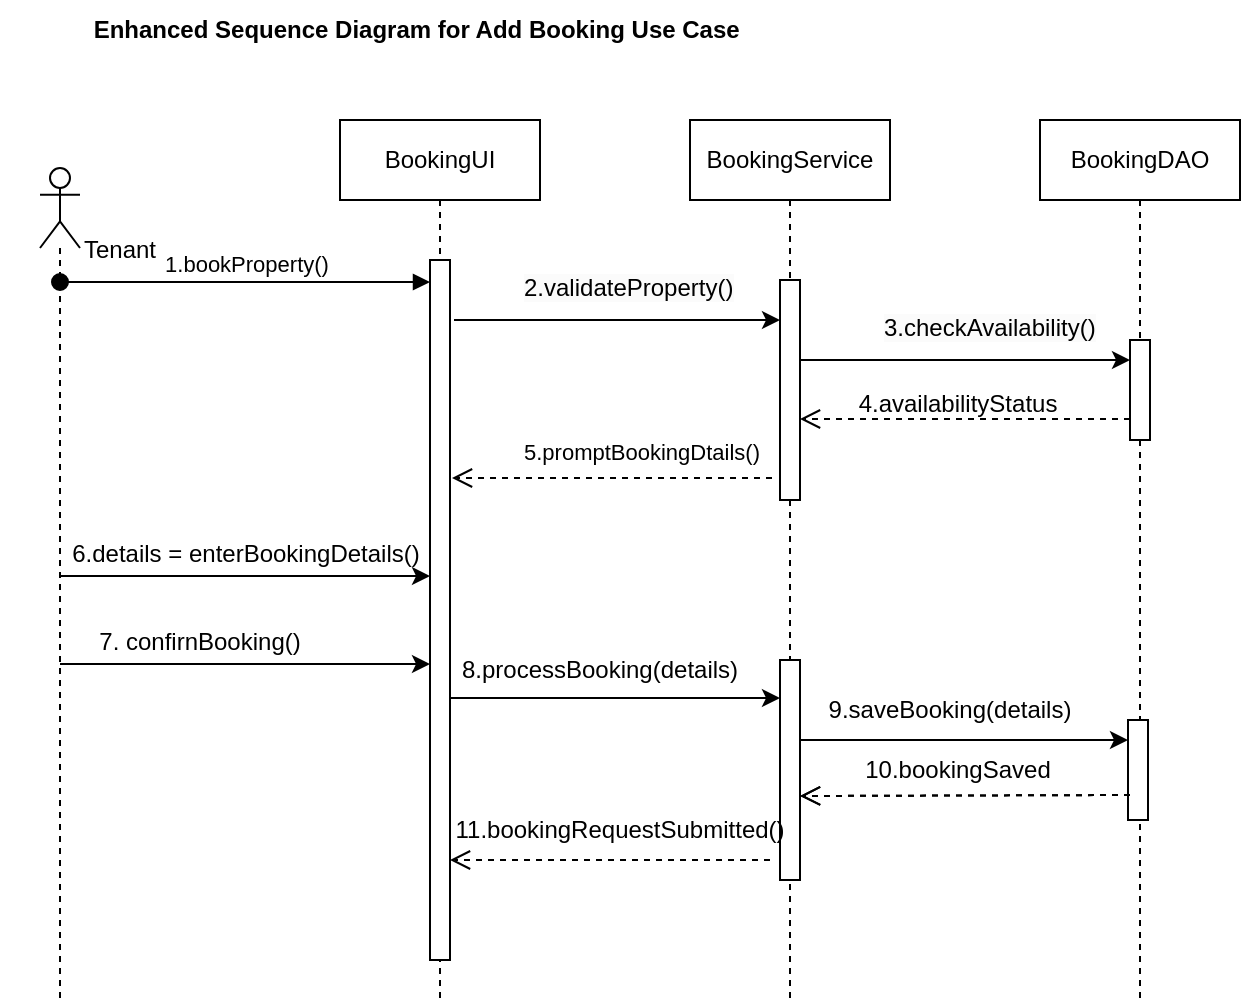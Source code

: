 <mxfile version="26.1.0">
  <diagram name="Page-1" id="2YBvvXClWsGukQMizWep">
    <mxGraphModel dx="954" dy="639" grid="1" gridSize="10" guides="1" tooltips="1" connect="1" arrows="1" fold="1" page="1" pageScale="1" pageWidth="850" pageHeight="1100" math="0" shadow="0">
      <root>
        <mxCell id="0" />
        <mxCell id="1" parent="0" />
        <mxCell id="ZnPgIaXPT43OJKpbCnne-1" value="&lt;b&gt;Enhanced Sequence Diagram for Add Booking Use Case&amp;nbsp;&lt;/b&gt;" style="text;html=1;align=center;verticalAlign=middle;whiteSpace=wrap;rounded=0;" vertex="1" parent="1">
          <mxGeometry x="30" y="100" width="420" height="30" as="geometry" />
        </mxCell>
        <mxCell id="ZnPgIaXPT43OJKpbCnne-2" value="BookingUI" style="shape=umlLifeline;perimeter=lifelinePerimeter;whiteSpace=wrap;html=1;container=0;dropTarget=0;collapsible=0;recursiveResize=0;outlineConnect=0;portConstraint=eastwest;newEdgeStyle={&quot;edgeStyle&quot;:&quot;elbowEdgeStyle&quot;,&quot;elbow&quot;:&quot;vertical&quot;,&quot;curved&quot;:0,&quot;rounded&quot;:0};" vertex="1" parent="1">
          <mxGeometry x="200" y="160" width="100" height="440" as="geometry" />
        </mxCell>
        <mxCell id="ZnPgIaXPT43OJKpbCnne-3" style="edgeStyle=elbowEdgeStyle;rounded=0;orthogonalLoop=1;jettySize=auto;html=1;elbow=vertical;curved=0;" edge="1" parent="ZnPgIaXPT43OJKpbCnne-2" source="ZnPgIaXPT43OJKpbCnne-4" target="ZnPgIaXPT43OJKpbCnne-2">
          <mxGeometry relative="1" as="geometry" />
        </mxCell>
        <mxCell id="ZnPgIaXPT43OJKpbCnne-4" value="" style="html=1;points=[];perimeter=orthogonalPerimeter;outlineConnect=0;targetShapes=umlLifeline;portConstraint=eastwest;newEdgeStyle={&quot;edgeStyle&quot;:&quot;elbowEdgeStyle&quot;,&quot;elbow&quot;:&quot;vertical&quot;,&quot;curved&quot;:0,&quot;rounded&quot;:0};" vertex="1" parent="ZnPgIaXPT43OJKpbCnne-2">
          <mxGeometry x="45" y="70" width="10" height="350" as="geometry" />
        </mxCell>
        <mxCell id="ZnPgIaXPT43OJKpbCnne-6" value="" style="shape=umlLifeline;perimeter=lifelinePerimeter;whiteSpace=wrap;html=1;container=1;dropTarget=0;collapsible=0;recursiveResize=0;outlineConnect=0;portConstraint=eastwest;newEdgeStyle={&quot;curved&quot;:0,&quot;rounded&quot;:0};participant=umlActor;" vertex="1" parent="1">
          <mxGeometry x="50" y="184" width="20" height="416" as="geometry" />
        </mxCell>
        <mxCell id="ZnPgIaXPT43OJKpbCnne-7" value="1.bookProperty()" style="html=1;verticalAlign=bottom;startArrow=oval;endArrow=block;startSize=8;edgeStyle=elbowEdgeStyle;elbow=vertical;curved=0;rounded=0;" edge="1" parent="1" source="ZnPgIaXPT43OJKpbCnne-6">
          <mxGeometry relative="1" as="geometry">
            <mxPoint x="89.5" y="241" as="sourcePoint" />
            <mxPoint x="245" y="241" as="targetPoint" />
          </mxGeometry>
        </mxCell>
        <mxCell id="ZnPgIaXPT43OJKpbCnne-8" value="Tenant" style="text;html=1;align=center;verticalAlign=middle;whiteSpace=wrap;rounded=0;" vertex="1" parent="1">
          <mxGeometry x="60" y="210" width="60" height="30" as="geometry" />
        </mxCell>
        <mxCell id="ZnPgIaXPT43OJKpbCnne-9" value="" style="endArrow=classic;html=1;rounded=0;" edge="1" parent="1" source="ZnPgIaXPT43OJKpbCnne-6">
          <mxGeometry width="50" height="50" relative="1" as="geometry">
            <mxPoint x="89.5" y="388" as="sourcePoint" />
            <mxPoint x="245" y="388" as="targetPoint" />
          </mxGeometry>
        </mxCell>
        <mxCell id="ZnPgIaXPT43OJKpbCnne-10" value="6.details = enterBookingDetails()" style="text;html=1;align=center;verticalAlign=middle;whiteSpace=wrap;rounded=0;" vertex="1" parent="1">
          <mxGeometry x="63" y="362" width="180" height="30" as="geometry" />
        </mxCell>
        <mxCell id="ZnPgIaXPT43OJKpbCnne-11" value="" style="html=1;verticalAlign=bottom;endArrow=open;dashed=1;endSize=8;curved=0;rounded=0;" edge="1" parent="1">
          <mxGeometry x="-1" y="97" relative="1" as="geometry">
            <mxPoint x="416" y="339" as="sourcePoint" />
            <mxPoint x="256" y="339" as="targetPoint" />
            <mxPoint x="95" y="-77" as="offset" />
          </mxGeometry>
        </mxCell>
        <mxCell id="ZnPgIaXPT43OJKpbCnne-12" value="" style="endArrow=classic;html=1;rounded=0;" edge="1" parent="1">
          <mxGeometry width="50" height="50" relative="1" as="geometry">
            <mxPoint x="254.5" y="449" as="sourcePoint" />
            <mxPoint x="420" y="449" as="targetPoint" />
          </mxGeometry>
        </mxCell>
        <mxCell id="ZnPgIaXPT43OJKpbCnne-13" value="7. confirnBooking()" style="text;html=1;align=center;verticalAlign=middle;whiteSpace=wrap;rounded=0;" vertex="1" parent="1">
          <mxGeometry x="75" y="410" width="110" height="22" as="geometry" />
        </mxCell>
        <mxCell id="ZnPgIaXPT43OJKpbCnne-16" value="BookingService" style="shape=umlLifeline;perimeter=lifelinePerimeter;whiteSpace=wrap;html=1;container=1;dropTarget=0;collapsible=0;recursiveResize=0;outlineConnect=0;portConstraint=eastwest;newEdgeStyle={&quot;curved&quot;:0,&quot;rounded&quot;:0};" vertex="1" parent="1">
          <mxGeometry x="375" y="160" width="100" height="440" as="geometry" />
        </mxCell>
        <mxCell id="ZnPgIaXPT43OJKpbCnne-20" value="" style="html=1;points=[[0,0,0,0,5],[0,1,0,0,-5],[1,0,0,0,5],[1,1,0,0,-5]];perimeter=orthogonalPerimeter;outlineConnect=0;targetShapes=umlLifeline;portConstraint=eastwest;newEdgeStyle={&quot;curved&quot;:0,&quot;rounded&quot;:0};" vertex="1" parent="ZnPgIaXPT43OJKpbCnne-16">
          <mxGeometry x="45" y="80" width="10" height="110" as="geometry" />
        </mxCell>
        <mxCell id="ZnPgIaXPT43OJKpbCnne-30" value="" style="html=1;points=[[0,0,0,0,5],[0,1,0,0,-5],[1,0,0,0,5],[1,1,0,0,-5]];perimeter=orthogonalPerimeter;outlineConnect=0;targetShapes=umlLifeline;portConstraint=eastwest;newEdgeStyle={&quot;curved&quot;:0,&quot;rounded&quot;:0};" vertex="1" parent="ZnPgIaXPT43OJKpbCnne-16">
          <mxGeometry x="45" y="270" width="10" height="110" as="geometry" />
        </mxCell>
        <mxCell id="ZnPgIaXPT43OJKpbCnne-17" value="BookingDAO" style="shape=umlLifeline;perimeter=lifelinePerimeter;whiteSpace=wrap;html=1;container=1;dropTarget=0;collapsible=0;recursiveResize=0;outlineConnect=0;portConstraint=eastwest;newEdgeStyle={&quot;curved&quot;:0,&quot;rounded&quot;:0};" vertex="1" parent="1">
          <mxGeometry x="550" y="160" width="100" height="440" as="geometry" />
        </mxCell>
        <mxCell id="ZnPgIaXPT43OJKpbCnne-23" value="" style="html=1;points=[[0,0,0,0,5],[0,1,0,0,-5],[1,0,0,0,5],[1,1,0,0,-5]];perimeter=orthogonalPerimeter;outlineConnect=0;targetShapes=umlLifeline;portConstraint=eastwest;newEdgeStyle={&quot;curved&quot;:0,&quot;rounded&quot;:0};" vertex="1" parent="ZnPgIaXPT43OJKpbCnne-17">
          <mxGeometry x="45" y="110" width="10" height="50" as="geometry" />
        </mxCell>
        <mxCell id="ZnPgIaXPT43OJKpbCnne-18" value="" style="endArrow=classic;html=1;rounded=0;" edge="1" parent="1">
          <mxGeometry width="50" height="50" relative="1" as="geometry">
            <mxPoint x="257" y="260" as="sourcePoint" />
            <mxPoint x="420" y="260" as="targetPoint" />
          </mxGeometry>
        </mxCell>
        <mxCell id="ZnPgIaXPT43OJKpbCnne-19" value="&lt;span style=&quot;color: rgb(0, 0, 0); font-family: Helvetica; font-size: 12px; font-style: normal; font-variant-ligatures: normal; font-variant-caps: normal; font-weight: 400; letter-spacing: normal; orphans: 2; text-align: center; text-indent: 0px; text-transform: none; widows: 2; word-spacing: 0px; -webkit-text-stroke-width: 0px; white-space: normal; background-color: rgb(251, 251, 251); text-decoration-thickness: initial; text-decoration-style: initial; text-decoration-color: initial; float: none; display: inline !important;&quot;&gt;2.validateProperty()&lt;/span&gt;" style="text;whiteSpace=wrap;html=1;" vertex="1" parent="1">
          <mxGeometry x="290" y="230" width="120" height="20" as="geometry" />
        </mxCell>
        <mxCell id="ZnPgIaXPT43OJKpbCnne-22" value="" style="endArrow=classic;html=1;rounded=0;" edge="1" parent="1" target="ZnPgIaXPT43OJKpbCnne-23">
          <mxGeometry width="50" height="50" relative="1" as="geometry">
            <mxPoint x="430" y="280" as="sourcePoint" />
            <mxPoint x="590" y="280" as="targetPoint" />
          </mxGeometry>
        </mxCell>
        <mxCell id="ZnPgIaXPT43OJKpbCnne-24" value="&lt;span style=&quot;color: rgb(0, 0, 0); font-family: Helvetica; font-size: 12px; font-style: normal; font-variant-ligatures: normal; font-variant-caps: normal; font-weight: 400; letter-spacing: normal; orphans: 2; text-align: center; text-indent: 0px; text-transform: none; widows: 2; word-spacing: 0px; -webkit-text-stroke-width: 0px; white-space: normal; background-color: rgb(251, 251, 251); text-decoration-thickness: initial; text-decoration-style: initial; text-decoration-color: initial; float: none; display: inline !important;&quot;&gt;3.checkAvailability()&lt;/span&gt;" style="text;whiteSpace=wrap;html=1;" vertex="1" parent="1">
          <mxGeometry x="470" y="250" width="140" height="40" as="geometry" />
        </mxCell>
        <mxCell id="ZnPgIaXPT43OJKpbCnne-25" value="" style="html=1;verticalAlign=bottom;endArrow=open;dashed=1;endSize=8;curved=0;rounded=0;" edge="1" parent="1" target="ZnPgIaXPT43OJKpbCnne-20">
          <mxGeometry x="-1" y="-235" relative="1" as="geometry">
            <mxPoint x="595" y="309.5" as="sourcePoint" />
            <mxPoint x="440" y="309.5" as="targetPoint" />
            <mxPoint x="235" y="235" as="offset" />
          </mxGeometry>
        </mxCell>
        <mxCell id="ZnPgIaXPT43OJKpbCnne-26" value="4.availabilityStatus" style="text;html=1;align=center;verticalAlign=middle;whiteSpace=wrap;rounded=0;" vertex="1" parent="1">
          <mxGeometry x="479" y="287" width="60" height="30" as="geometry" />
        </mxCell>
        <mxCell id="ZnPgIaXPT43OJKpbCnne-27" value="&lt;span style=&quot;color: rgb(0, 0, 0); font-family: Helvetica; font-size: 11px; font-style: normal; font-variant-ligatures: normal; font-variant-caps: normal; font-weight: 400; letter-spacing: normal; orphans: 2; text-align: center; text-indent: 0px; text-transform: none; widows: 2; word-spacing: 0px; -webkit-text-stroke-width: 0px; white-space: nowrap; background-color: rgb(255, 255, 255); text-decoration-thickness: initial; text-decoration-style: initial; text-decoration-color: initial; float: none; display: inline !important;&quot;&gt;5.promptBookingDtails()&lt;/span&gt;" style="text;whiteSpace=wrap;html=1;" vertex="1" parent="1">
          <mxGeometry x="290" y="312" width="150" height="40" as="geometry" />
        </mxCell>
        <mxCell id="ZnPgIaXPT43OJKpbCnne-33" value="8.processBooking(details)" style="text;html=1;align=center;verticalAlign=middle;whiteSpace=wrap;rounded=0;" vertex="1" parent="1">
          <mxGeometry x="300" y="420" width="60" height="30" as="geometry" />
        </mxCell>
        <mxCell id="ZnPgIaXPT43OJKpbCnne-34" value="" style="endArrow=classic;html=1;rounded=0;" edge="1" parent="1">
          <mxGeometry width="50" height="50" relative="1" as="geometry">
            <mxPoint x="60" y="432" as="sourcePoint" />
            <mxPoint x="245" y="432" as="targetPoint" />
          </mxGeometry>
        </mxCell>
        <mxCell id="ZnPgIaXPT43OJKpbCnne-40" value="" style="endArrow=classic;html=1;rounded=0;" edge="1" parent="1" source="ZnPgIaXPT43OJKpbCnne-43">
          <mxGeometry width="50" height="50" relative="1" as="geometry">
            <mxPoint x="430" y="470" as="sourcePoint" />
            <mxPoint x="600" y="470" as="targetPoint" />
          </mxGeometry>
        </mxCell>
        <mxCell id="ZnPgIaXPT43OJKpbCnne-41" value="9.saveBooking(details)" style="text;html=1;align=center;verticalAlign=middle;whiteSpace=wrap;rounded=0;" vertex="1" parent="1">
          <mxGeometry x="475" y="440" width="60" height="30" as="geometry" />
        </mxCell>
        <mxCell id="ZnPgIaXPT43OJKpbCnne-42" value="" style="endArrow=classic;html=1;rounded=0;" edge="1" parent="1" target="ZnPgIaXPT43OJKpbCnne-43">
          <mxGeometry width="50" height="50" relative="1" as="geometry">
            <mxPoint x="430" y="470" as="sourcePoint" />
            <mxPoint x="600" y="470" as="targetPoint" />
          </mxGeometry>
        </mxCell>
        <mxCell id="ZnPgIaXPT43OJKpbCnne-43" value="" style="html=1;points=[[0,0,0,0,5],[0,1,0,0,-5],[1,0,0,0,5],[1,1,0,0,-5]];perimeter=orthogonalPerimeter;outlineConnect=0;targetShapes=umlLifeline;portConstraint=eastwest;newEdgeStyle={&quot;curved&quot;:0,&quot;rounded&quot;:0};" vertex="1" parent="1">
          <mxGeometry x="594" y="460" width="10" height="50" as="geometry" />
        </mxCell>
        <mxCell id="ZnPgIaXPT43OJKpbCnne-45" value="" style="html=1;verticalAlign=bottom;endArrow=open;dashed=1;endSize=8;curved=0;rounded=0;" edge="1" parent="1">
          <mxGeometry x="-1" y="-235" relative="1" as="geometry">
            <mxPoint x="595" y="497.5" as="sourcePoint" />
            <mxPoint x="430" y="498" as="targetPoint" />
            <mxPoint x="235" y="235" as="offset" />
          </mxGeometry>
        </mxCell>
        <mxCell id="ZnPgIaXPT43OJKpbCnne-46" value="10.bookingSaved" style="text;html=1;align=center;verticalAlign=middle;whiteSpace=wrap;rounded=0;" vertex="1" parent="1">
          <mxGeometry x="479" y="470" width="60" height="30" as="geometry" />
        </mxCell>
        <mxCell id="ZnPgIaXPT43OJKpbCnne-47" value="" style="html=1;verticalAlign=bottom;endArrow=open;dashed=1;endSize=8;curved=0;rounded=0;" edge="1" parent="1">
          <mxGeometry x="-1" y="-235" relative="1" as="geometry">
            <mxPoint x="595" y="497.5" as="sourcePoint" />
            <mxPoint x="430" y="498" as="targetPoint" />
            <mxPoint x="235" y="235" as="offset" />
          </mxGeometry>
        </mxCell>
        <mxCell id="ZnPgIaXPT43OJKpbCnne-48" value="" style="html=1;verticalAlign=bottom;endArrow=open;dashed=1;endSize=8;curved=0;rounded=0;" edge="1" parent="1" target="ZnPgIaXPT43OJKpbCnne-4">
          <mxGeometry x="-1" y="-235" relative="1" as="geometry">
            <mxPoint x="415" y="530" as="sourcePoint" />
            <mxPoint x="260" y="530" as="targetPoint" />
            <mxPoint x="235" y="235" as="offset" />
          </mxGeometry>
        </mxCell>
        <mxCell id="ZnPgIaXPT43OJKpbCnne-49" value="11.bookingRequestSubmitted()" style="text;html=1;align=center;verticalAlign=middle;whiteSpace=wrap;rounded=0;" vertex="1" parent="1">
          <mxGeometry x="290" y="500" width="100" height="30" as="geometry" />
        </mxCell>
      </root>
    </mxGraphModel>
  </diagram>
</mxfile>
